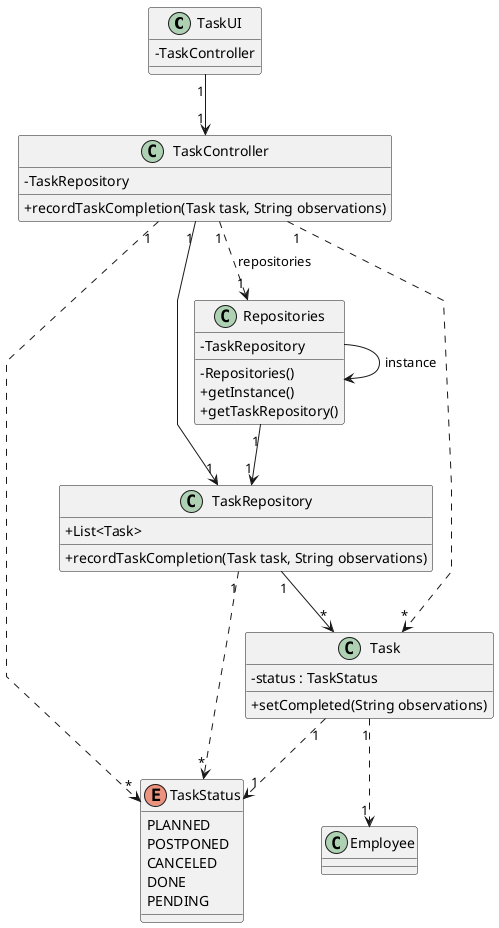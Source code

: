 @startuml
skinparam packageStyle rectangle
skinparam shadowing false
skinparam linetype polyline
skinparam classAttributeIconSize 0


class TaskUI {
    -TaskController
}

class TaskController {
    -TaskRepository
    +recordTaskCompletion(Task task, String observations)
}

class Repositories {
    -TaskRepository
    -Repositories()
    +getInstance()
    +getTaskRepository()
}

class TaskRepository {
    +List<Task>
    +recordTaskCompletion(Task task, String observations)
}

class Task {
    -status : TaskStatus
    +setCompleted(String observations)
}

enum TaskStatus {
    PLANNED
    POSTPONED
    CANCELED
    DONE
    PENDING
}

class Employee {
}

TaskUI "1" --> "1" TaskController
TaskController "1" ..> "1" Repositories: repositories
TaskController "1" --> "1" TaskRepository
TaskController "1" ..> "*" Task
TaskController "1" ..> "*" TaskStatus
Repositories --> Repositories: instance
Repositories "1" --> "1" TaskRepository
TaskRepository "1" ..> "*" TaskStatus
TaskRepository "1" --> "*" Task
Task "1" ..> "1" TaskStatus
Task "1" ..> "1" Employee

@enduml